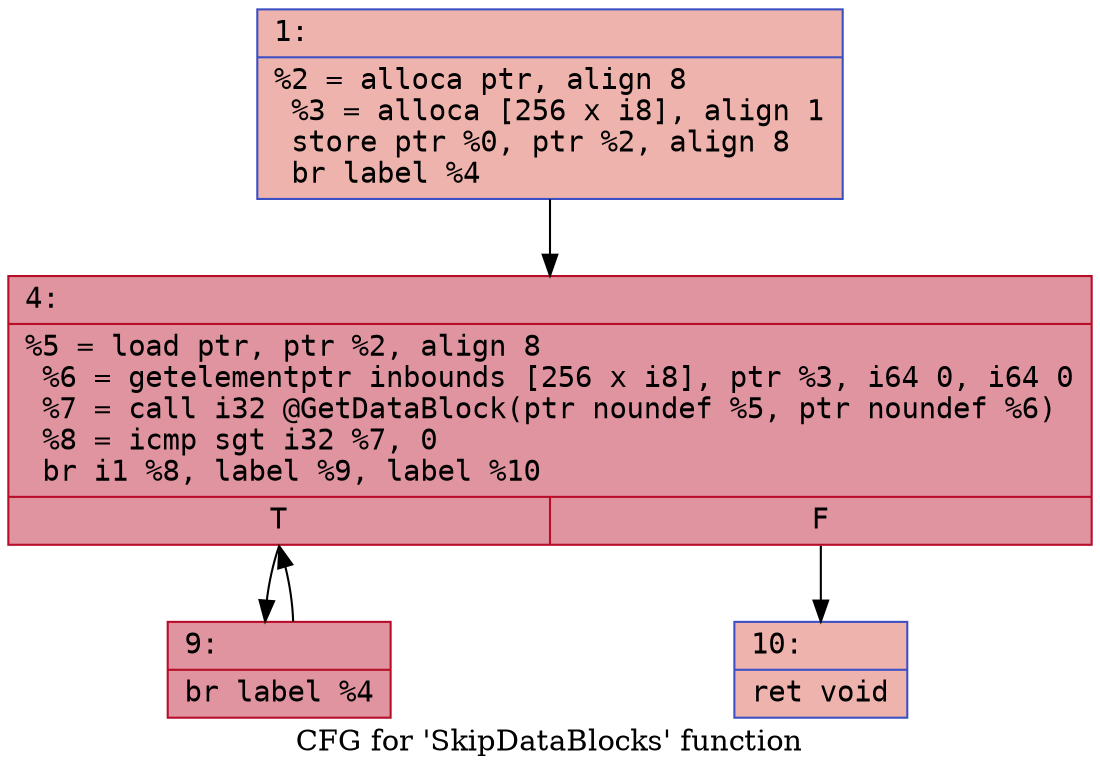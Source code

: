 digraph "CFG for 'SkipDataBlocks' function" {
	label="CFG for 'SkipDataBlocks' function";

	Node0x600003adf980 [shape=record,color="#3d50c3ff", style=filled, fillcolor="#d6524470" fontname="Courier",label="{1:\l|  %2 = alloca ptr, align 8\l  %3 = alloca [256 x i8], align 1\l  store ptr %0, ptr %2, align 8\l  br label %4\l}"];
	Node0x600003adf980 -> Node0x600003adf9d0[tooltip="1 -> 4\nProbability 100.00%" ];
	Node0x600003adf9d0 [shape=record,color="#b70d28ff", style=filled, fillcolor="#b70d2870" fontname="Courier",label="{4:\l|  %5 = load ptr, ptr %2, align 8\l  %6 = getelementptr inbounds [256 x i8], ptr %3, i64 0, i64 0\l  %7 = call i32 @GetDataBlock(ptr noundef %5, ptr noundef %6)\l  %8 = icmp sgt i32 %7, 0\l  br i1 %8, label %9, label %10\l|{<s0>T|<s1>F}}"];
	Node0x600003adf9d0:s0 -> Node0x600003adfa20[tooltip="4 -> 9\nProbability 96.88%" ];
	Node0x600003adf9d0:s1 -> Node0x600003adfa70[tooltip="4 -> 10\nProbability 3.12%" ];
	Node0x600003adfa20 [shape=record,color="#b70d28ff", style=filled, fillcolor="#b70d2870" fontname="Courier",label="{9:\l|  br label %4\l}"];
	Node0x600003adfa20 -> Node0x600003adf9d0[tooltip="9 -> 4\nProbability 100.00%" ];
	Node0x600003adfa70 [shape=record,color="#3d50c3ff", style=filled, fillcolor="#d6524470" fontname="Courier",label="{10:\l|  ret void\l}"];
}
